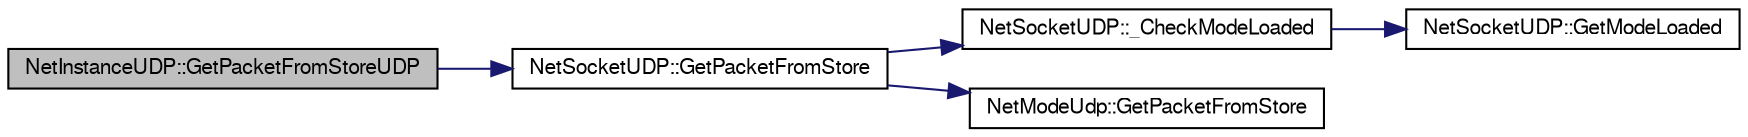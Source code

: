 digraph G
{
  edge [fontname="FreeSans",fontsize="10",labelfontname="FreeSans",labelfontsize="10"];
  node [fontname="FreeSans",fontsize="10",shape=record];
  rankdir=LR;
  Node1 [label="NetInstanceUDP::GetPacketFromStoreUDP",height=0.2,width=0.4,color="black", fillcolor="grey75", style="filled" fontcolor="black"];
  Node1 -> Node2 [color="midnightblue",fontsize="10",style="solid",fontname="FreeSans"];
  Node2 [label="NetSocketUDP::GetPacketFromStore",height=0.2,width=0.4,color="black", fillcolor="white", style="filled",URL="$class_net_socket_u_d_p.html#a70a7fb570eec78935ab813845c4cbf68"];
  Node2 -> Node3 [color="midnightblue",fontsize="10",style="solid",fontname="FreeSans"];
  Node3 [label="NetSocketUDP::_CheckModeLoaded",height=0.2,width=0.4,color="black", fillcolor="white", style="filled",URL="$class_net_socket_u_d_p.html#ae662914a3555b1f44b707f76e7c21c4f"];
  Node3 -> Node4 [color="midnightblue",fontsize="10",style="solid",fontname="FreeSans"];
  Node4 [label="NetSocketUDP::GetModeLoaded",height=0.2,width=0.4,color="black", fillcolor="white", style="filled",URL="$class_net_socket_u_d_p.html#a499d202ab574a2b4eee0bb74affb7803"];
  Node2 -> Node5 [color="midnightblue",fontsize="10",style="solid",fontname="FreeSans"];
  Node5 [label="NetModeUdp::GetPacketFromStore",height=0.2,width=0.4,color="black", fillcolor="white", style="filled",URL="$class_net_mode_udp.html#a9620abe65b2348e9efbe5f197c28c836"];
}
